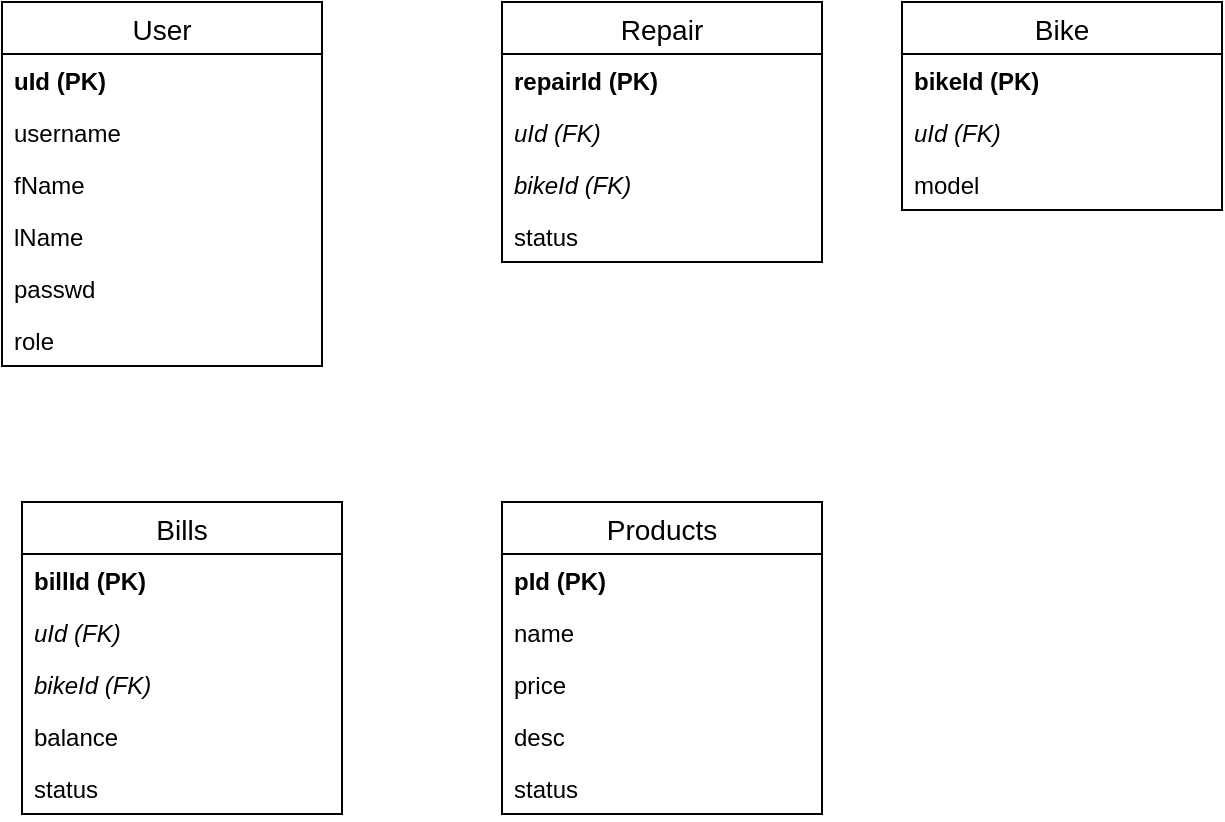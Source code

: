 <mxfile version="13.2.1" type="device"><diagram name="Page-1" id="e56a1550-8fbb-45ad-956c-1786394a9013"><mxGraphModel dx="1178" dy="625" grid="1" gridSize="10" guides="1" tooltips="1" connect="1" arrows="1" fold="1" page="1" pageScale="1" pageWidth="1100" pageHeight="850" background="#ffffff" math="0" shadow="0"><root><mxCell id="0"/><mxCell id="1" parent="0"/><mxCell id="iRmkQSZyoyNlP73J7_pE-16" value="User" style="swimlane;fontStyle=0;childLayout=stackLayout;horizontal=1;startSize=26;horizontalStack=0;resizeParent=1;resizeParentMax=0;resizeLast=0;collapsible=1;marginBottom=0;align=center;fontSize=14;" vertex="1" parent="1"><mxGeometry x="100" y="60" width="160" height="182" as="geometry"/></mxCell><mxCell id="iRmkQSZyoyNlP73J7_pE-17" value="uId (PK)" style="text;strokeColor=none;fillColor=none;spacingLeft=4;spacingRight=4;overflow=hidden;rotatable=0;points=[[0,0.5],[1,0.5]];portConstraint=eastwest;fontSize=12;fontStyle=1" vertex="1" parent="iRmkQSZyoyNlP73J7_pE-16"><mxGeometry y="26" width="160" height="26" as="geometry"/></mxCell><mxCell id="iRmkQSZyoyNlP73J7_pE-18" value="username" style="text;strokeColor=none;fillColor=none;spacingLeft=4;spacingRight=4;overflow=hidden;rotatable=0;points=[[0,0.5],[1,0.5]];portConstraint=eastwest;fontSize=12;" vertex="1" parent="iRmkQSZyoyNlP73J7_pE-16"><mxGeometry y="52" width="160" height="26" as="geometry"/></mxCell><mxCell id="iRmkQSZyoyNlP73J7_pE-19" value="fName" style="text;strokeColor=none;fillColor=none;spacingLeft=4;spacingRight=4;overflow=hidden;rotatable=0;points=[[0,0.5],[1,0.5]];portConstraint=eastwest;fontSize=12;" vertex="1" parent="iRmkQSZyoyNlP73J7_pE-16"><mxGeometry y="78" width="160" height="26" as="geometry"/></mxCell><mxCell id="iRmkQSZyoyNlP73J7_pE-20" value="lName" style="text;strokeColor=none;fillColor=none;spacingLeft=4;spacingRight=4;overflow=hidden;rotatable=0;points=[[0,0.5],[1,0.5]];portConstraint=eastwest;fontSize=12;" vertex="1" parent="iRmkQSZyoyNlP73J7_pE-16"><mxGeometry y="104" width="160" height="26" as="geometry"/></mxCell><mxCell id="iRmkQSZyoyNlP73J7_pE-28" value="passwd" style="text;strokeColor=none;fillColor=none;spacingLeft=4;spacingRight=4;overflow=hidden;rotatable=0;points=[[0,0.5],[1,0.5]];portConstraint=eastwest;fontSize=12;" vertex="1" parent="iRmkQSZyoyNlP73J7_pE-16"><mxGeometry y="130" width="160" height="26" as="geometry"/></mxCell><mxCell id="iRmkQSZyoyNlP73J7_pE-26" value="role" style="text;strokeColor=none;fillColor=none;spacingLeft=4;spacingRight=4;overflow=hidden;rotatable=0;points=[[0,0.5],[1,0.5]];portConstraint=eastwest;fontSize=12;" vertex="1" parent="iRmkQSZyoyNlP73J7_pE-16"><mxGeometry y="156" width="160" height="26" as="geometry"/></mxCell><mxCell id="iRmkQSZyoyNlP73J7_pE-29" value="Repair" style="swimlane;fontStyle=0;childLayout=stackLayout;horizontal=1;startSize=26;horizontalStack=0;resizeParent=1;resizeParentMax=0;resizeLast=0;collapsible=1;marginBottom=0;align=center;fontSize=14;" vertex="1" parent="1"><mxGeometry x="350" y="60" width="160" height="130" as="geometry"/></mxCell><mxCell id="iRmkQSZyoyNlP73J7_pE-30" value="repairId (PK)" style="text;strokeColor=none;fillColor=none;spacingLeft=4;spacingRight=4;overflow=hidden;rotatable=0;points=[[0,0.5],[1,0.5]];portConstraint=eastwest;fontSize=12;fontStyle=1" vertex="1" parent="iRmkQSZyoyNlP73J7_pE-29"><mxGeometry y="26" width="160" height="26" as="geometry"/></mxCell><mxCell id="iRmkQSZyoyNlP73J7_pE-31" value="uId (FK)" style="text;strokeColor=none;fillColor=none;spacingLeft=4;spacingRight=4;overflow=hidden;rotatable=0;points=[[0,0.5],[1,0.5]];portConstraint=eastwest;fontSize=12;fontStyle=2" vertex="1" parent="iRmkQSZyoyNlP73J7_pE-29"><mxGeometry y="52" width="160" height="26" as="geometry"/></mxCell><mxCell id="iRmkQSZyoyNlP73J7_pE-32" value="bikeId (FK)" style="text;strokeColor=none;fillColor=none;spacingLeft=4;spacingRight=4;overflow=hidden;rotatable=0;points=[[0,0.5],[1,0.5]];portConstraint=eastwest;fontSize=12;fontStyle=2" vertex="1" parent="iRmkQSZyoyNlP73J7_pE-29"><mxGeometry y="78" width="160" height="26" as="geometry"/></mxCell><mxCell id="iRmkQSZyoyNlP73J7_pE-33" value="status" style="text;strokeColor=none;fillColor=none;spacingLeft=4;spacingRight=4;overflow=hidden;rotatable=0;points=[[0,0.5],[1,0.5]];portConstraint=eastwest;fontSize=12;" vertex="1" parent="iRmkQSZyoyNlP73J7_pE-29"><mxGeometry y="104" width="160" height="26" as="geometry"/></mxCell><mxCell id="iRmkQSZyoyNlP73J7_pE-36" value="Bike" style="swimlane;fontStyle=0;childLayout=stackLayout;horizontal=1;startSize=26;horizontalStack=0;resizeParent=1;resizeParentMax=0;resizeLast=0;collapsible=1;marginBottom=0;align=center;fontSize=14;" vertex="1" parent="1"><mxGeometry x="550" y="60" width="160" height="104" as="geometry"/></mxCell><mxCell id="iRmkQSZyoyNlP73J7_pE-37" value="bikeId (PK)" style="text;strokeColor=none;fillColor=none;spacingLeft=4;spacingRight=4;overflow=hidden;rotatable=0;points=[[0,0.5],[1,0.5]];portConstraint=eastwest;fontSize=12;fontStyle=1" vertex="1" parent="iRmkQSZyoyNlP73J7_pE-36"><mxGeometry y="26" width="160" height="26" as="geometry"/></mxCell><mxCell id="iRmkQSZyoyNlP73J7_pE-38" value="uId (FK)" style="text;strokeColor=none;fillColor=none;spacingLeft=4;spacingRight=4;overflow=hidden;rotatable=0;points=[[0,0.5],[1,0.5]];portConstraint=eastwest;fontSize=12;fontStyle=2" vertex="1" parent="iRmkQSZyoyNlP73J7_pE-36"><mxGeometry y="52" width="160" height="26" as="geometry"/></mxCell><mxCell id="iRmkQSZyoyNlP73J7_pE-39" value="model" style="text;strokeColor=none;fillColor=none;spacingLeft=4;spacingRight=4;overflow=hidden;rotatable=0;points=[[0,0.5],[1,0.5]];portConstraint=eastwest;fontSize=12;" vertex="1" parent="iRmkQSZyoyNlP73J7_pE-36"><mxGeometry y="78" width="160" height="26" as="geometry"/></mxCell><mxCell id="iRmkQSZyoyNlP73J7_pE-50" value="Bills" style="swimlane;fontStyle=0;childLayout=stackLayout;horizontal=1;startSize=26;horizontalStack=0;resizeParent=1;resizeParentMax=0;resizeLast=0;collapsible=1;marginBottom=0;align=center;fontSize=14;" vertex="1" parent="1"><mxGeometry x="110" y="310" width="160" height="156" as="geometry"/></mxCell><mxCell id="iRmkQSZyoyNlP73J7_pE-51" value="billId (PK)" style="text;strokeColor=none;fillColor=none;spacingLeft=4;spacingRight=4;overflow=hidden;rotatable=0;points=[[0,0.5],[1,0.5]];portConstraint=eastwest;fontSize=12;fontStyle=1" vertex="1" parent="iRmkQSZyoyNlP73J7_pE-50"><mxGeometry y="26" width="160" height="26" as="geometry"/></mxCell><mxCell id="iRmkQSZyoyNlP73J7_pE-52" value="uId (FK)" style="text;strokeColor=none;fillColor=none;spacingLeft=4;spacingRight=4;overflow=hidden;rotatable=0;points=[[0,0.5],[1,0.5]];portConstraint=eastwest;fontSize=12;fontStyle=2" vertex="1" parent="iRmkQSZyoyNlP73J7_pE-50"><mxGeometry y="52" width="160" height="26" as="geometry"/></mxCell><mxCell id="iRmkQSZyoyNlP73J7_pE-53" value="bikeId (FK)" style="text;strokeColor=none;fillColor=none;spacingLeft=4;spacingRight=4;overflow=hidden;rotatable=0;points=[[0,0.5],[1,0.5]];portConstraint=eastwest;fontSize=12;fontStyle=2" vertex="1" parent="iRmkQSZyoyNlP73J7_pE-50"><mxGeometry y="78" width="160" height="26" as="geometry"/></mxCell><mxCell id="iRmkQSZyoyNlP73J7_pE-54" value="balance " style="text;strokeColor=none;fillColor=none;spacingLeft=4;spacingRight=4;overflow=hidden;rotatable=0;points=[[0,0.5],[1,0.5]];portConstraint=eastwest;fontSize=12;fontStyle=0" vertex="1" parent="iRmkQSZyoyNlP73J7_pE-50"><mxGeometry y="104" width="160" height="26" as="geometry"/></mxCell><mxCell id="iRmkQSZyoyNlP73J7_pE-55" value="status" style="text;strokeColor=none;fillColor=none;spacingLeft=4;spacingRight=4;overflow=hidden;rotatable=0;points=[[0,0.5],[1,0.5]];portConstraint=eastwest;fontSize=12;" vertex="1" parent="iRmkQSZyoyNlP73J7_pE-50"><mxGeometry y="130" width="160" height="26" as="geometry"/></mxCell><mxCell id="iRmkQSZyoyNlP73J7_pE-43" value="Products" style="swimlane;fontStyle=0;childLayout=stackLayout;horizontal=1;startSize=26;horizontalStack=0;resizeParent=1;resizeParentMax=0;resizeLast=0;collapsible=1;marginBottom=0;align=center;fontSize=14;" vertex="1" parent="1"><mxGeometry x="350" y="310" width="160" height="156" as="geometry"/></mxCell><mxCell id="iRmkQSZyoyNlP73J7_pE-44" value="pId (PK)" style="text;strokeColor=none;fillColor=none;spacingLeft=4;spacingRight=4;overflow=hidden;rotatable=0;points=[[0,0.5],[1,0.5]];portConstraint=eastwest;fontSize=12;fontStyle=1" vertex="1" parent="iRmkQSZyoyNlP73J7_pE-43"><mxGeometry y="26" width="160" height="26" as="geometry"/></mxCell><mxCell id="iRmkQSZyoyNlP73J7_pE-45" value="name" style="text;strokeColor=none;fillColor=none;spacingLeft=4;spacingRight=4;overflow=hidden;rotatable=0;points=[[0,0.5],[1,0.5]];portConstraint=eastwest;fontSize=12;fontStyle=0" vertex="1" parent="iRmkQSZyoyNlP73J7_pE-43"><mxGeometry y="52" width="160" height="26" as="geometry"/></mxCell><mxCell id="iRmkQSZyoyNlP73J7_pE-46" value="price" style="text;strokeColor=none;fillColor=none;spacingLeft=4;spacingRight=4;overflow=hidden;rotatable=0;points=[[0,0.5],[1,0.5]];portConstraint=eastwest;fontSize=12;fontStyle=0" vertex="1" parent="iRmkQSZyoyNlP73J7_pE-43"><mxGeometry y="78" width="160" height="26" as="geometry"/></mxCell><mxCell id="iRmkQSZyoyNlP73J7_pE-47" value="desc" style="text;strokeColor=none;fillColor=none;spacingLeft=4;spacingRight=4;overflow=hidden;rotatable=0;points=[[0,0.5],[1,0.5]];portConstraint=eastwest;fontSize=12;fontStyle=0" vertex="1" parent="iRmkQSZyoyNlP73J7_pE-43"><mxGeometry y="104" width="160" height="26" as="geometry"/></mxCell><mxCell id="iRmkQSZyoyNlP73J7_pE-49" value="status" style="text;strokeColor=none;fillColor=none;spacingLeft=4;spacingRight=4;overflow=hidden;rotatable=0;points=[[0,0.5],[1,0.5]];portConstraint=eastwest;fontSize=12;" vertex="1" parent="iRmkQSZyoyNlP73J7_pE-43"><mxGeometry y="130" width="160" height="26" as="geometry"/></mxCell></root></mxGraphModel></diagram></mxfile>
